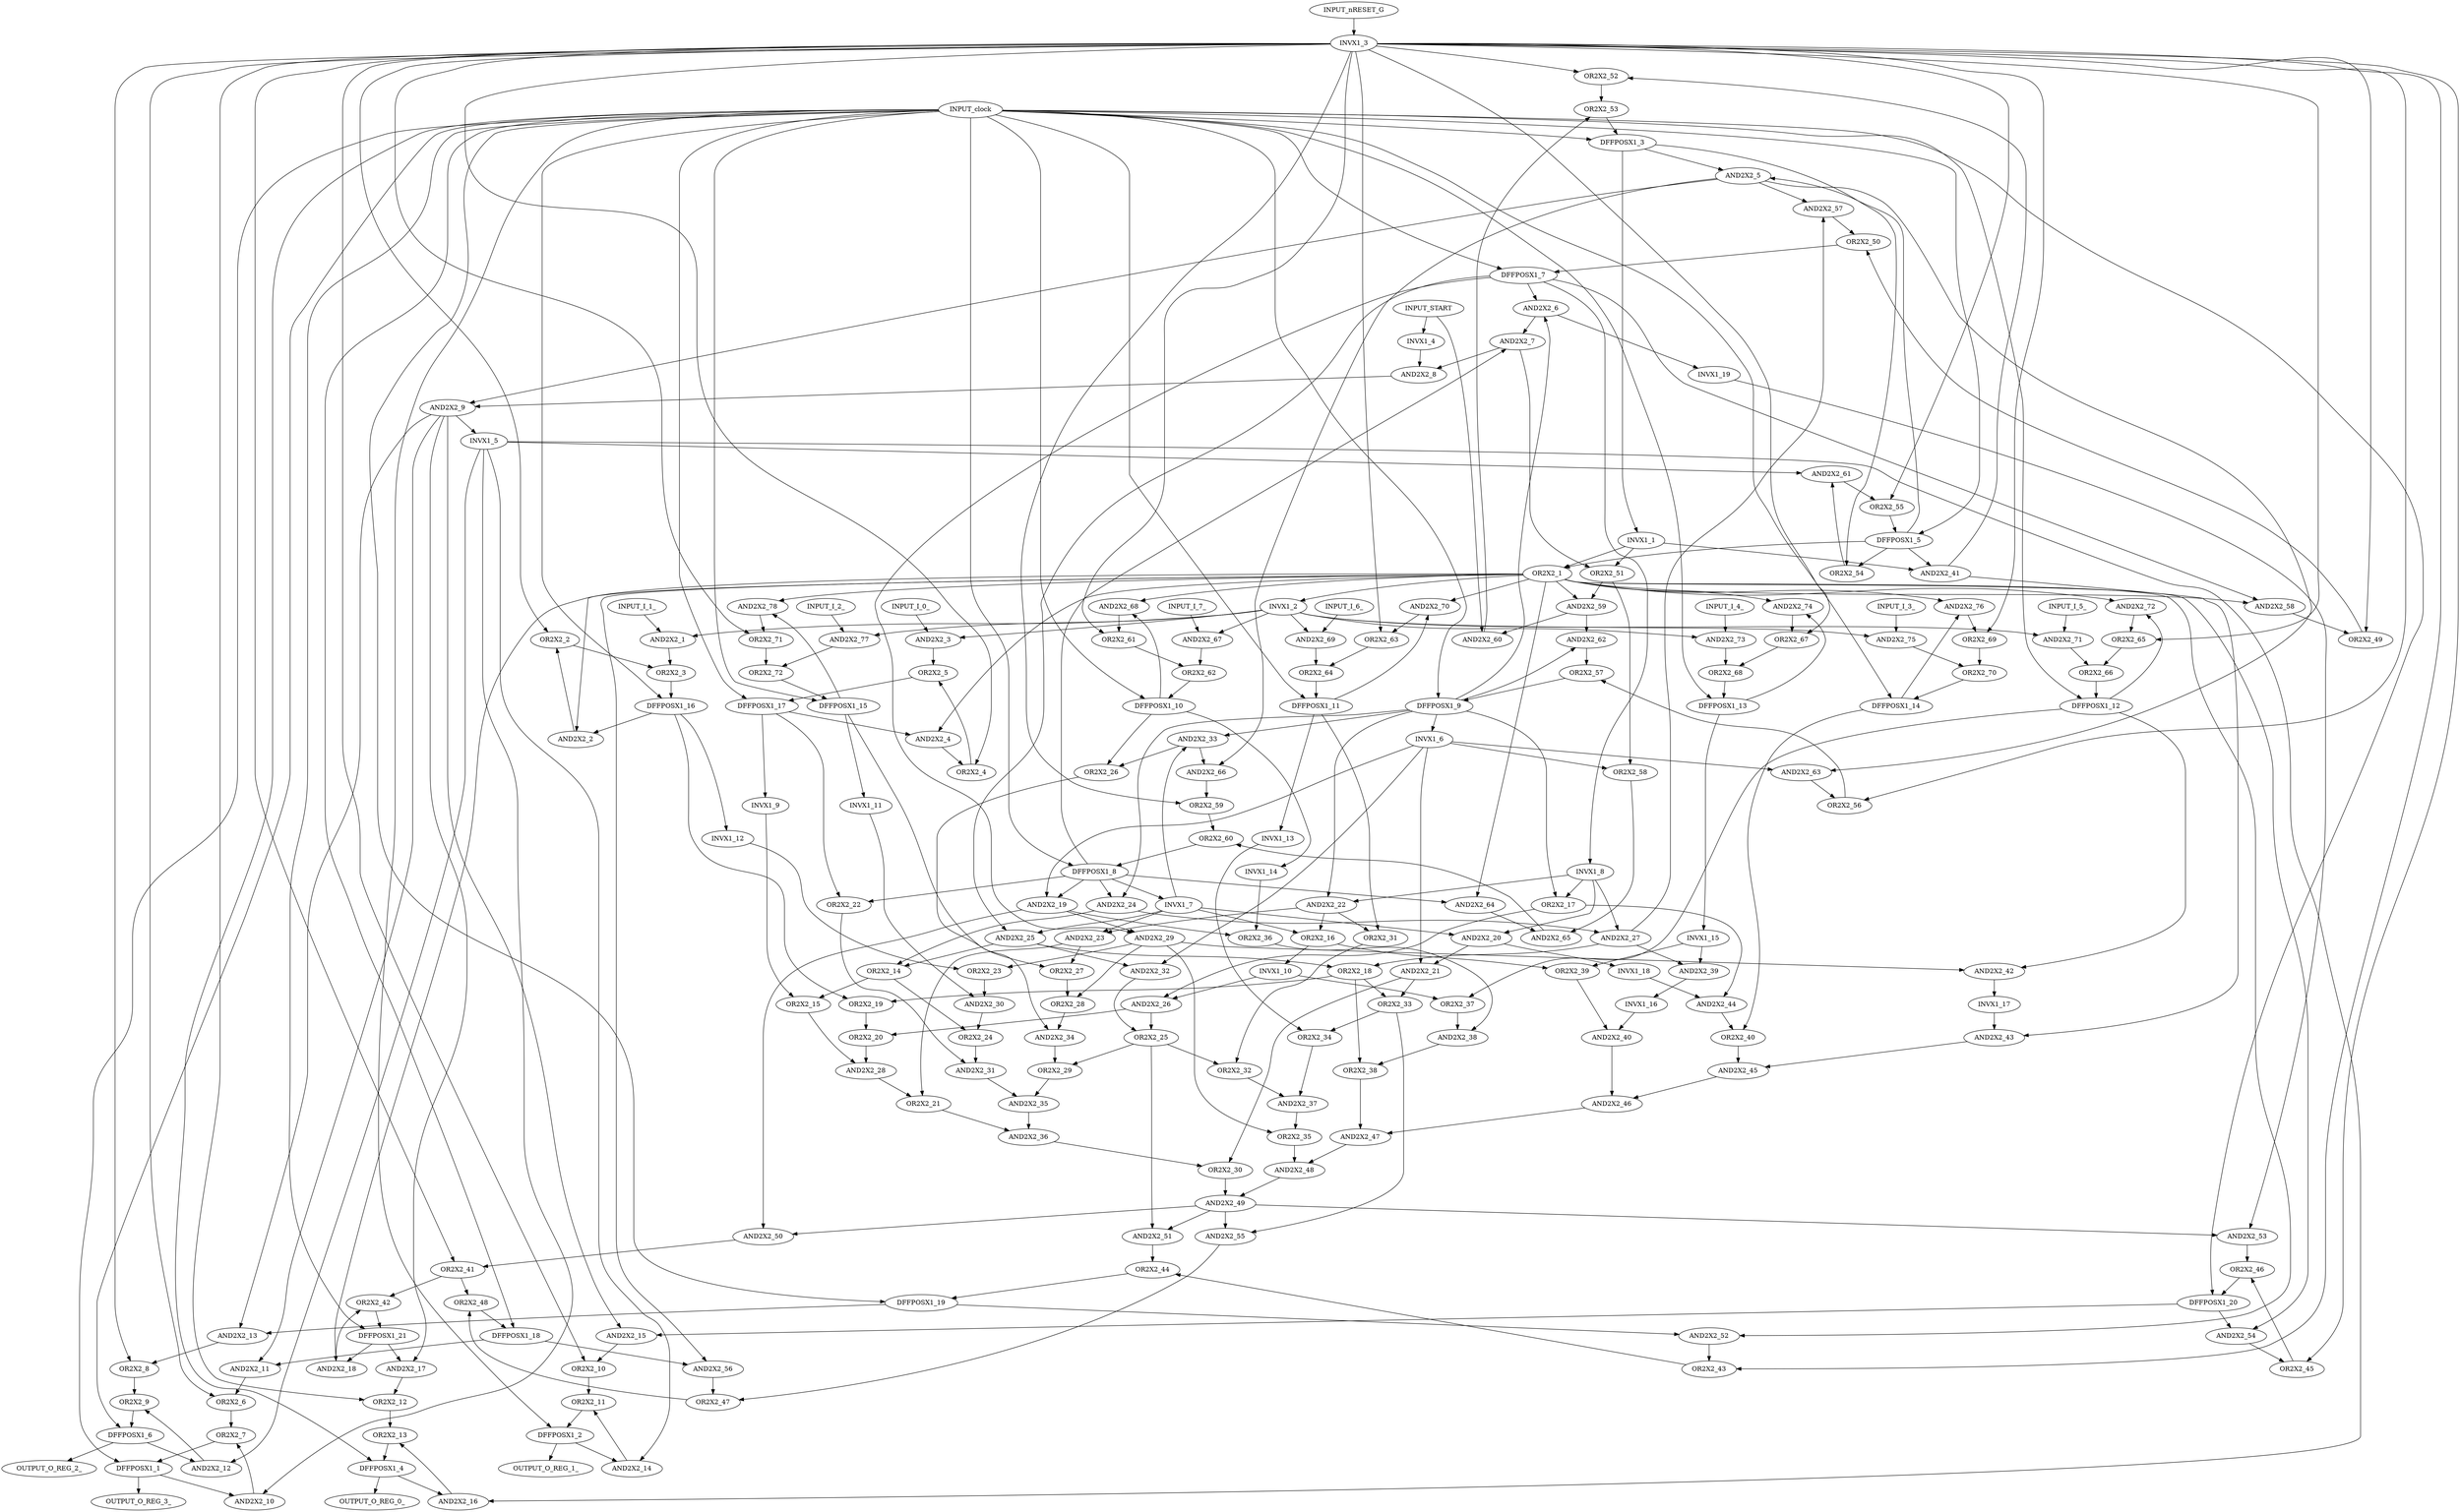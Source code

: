 strict digraph "" {
	INPUT_I_0_ -> AND2X2_3;
	INPUT_I_1_ -> AND2X2_1;
	INPUT_I_2_ -> AND2X2_77;
	INPUT_I_3_ -> AND2X2_75;
	INPUT_I_4_ -> AND2X2_73;
	INPUT_I_5_ -> AND2X2_71;
	INPUT_I_6_ -> AND2X2_69;
	INPUT_I_7_ -> AND2X2_67;
	INPUT_START -> AND2X2_60;
	INPUT_START -> INVX1_4;
	INPUT_clock -> DFFPOSX1_1;
	INPUT_clock -> DFFPOSX1_10;
	INPUT_clock -> DFFPOSX1_11;
	INPUT_clock -> DFFPOSX1_12;
	INPUT_clock -> DFFPOSX1_13;
	INPUT_clock -> DFFPOSX1_14;
	INPUT_clock -> DFFPOSX1_15;
	INPUT_clock -> DFFPOSX1_16;
	INPUT_clock -> DFFPOSX1_17;
	INPUT_clock -> DFFPOSX1_18;
	INPUT_clock -> DFFPOSX1_19;
	INPUT_clock -> DFFPOSX1_2;
	INPUT_clock -> DFFPOSX1_20;
	INPUT_clock -> DFFPOSX1_21;
	INPUT_clock -> DFFPOSX1_3;
	INPUT_clock -> DFFPOSX1_4;
	INPUT_clock -> DFFPOSX1_5;
	INPUT_clock -> DFFPOSX1_6;
	INPUT_clock -> DFFPOSX1_7;
	INPUT_clock -> DFFPOSX1_8;
	INPUT_clock -> DFFPOSX1_9;
	INPUT_nRESET_G -> INVX1_3;
	AND2X2_1 -> OR2X2_3;
	AND2X2_10 -> OR2X2_7;
	AND2X2_11 -> OR2X2_6;
	AND2X2_12 -> OR2X2_9;
	AND2X2_13 -> OR2X2_8;
	AND2X2_14 -> OR2X2_11;
	AND2X2_15 -> OR2X2_10;
	AND2X2_16 -> OR2X2_13;
	AND2X2_17 -> OR2X2_12;
	AND2X2_18 -> OR2X2_42;
	AND2X2_19 -> AND2X2_29;
	AND2X2_19 -> AND2X2_50;
	AND2X2_19 -> OR2X2_36;
	AND2X2_2 -> OR2X2_2;
	AND2X2_20 -> AND2X2_21;
	AND2X2_20 -> INVX1_18;
	AND2X2_21 -> OR2X2_30;
	AND2X2_21 -> OR2X2_33;
	AND2X2_22 -> AND2X2_23;
	AND2X2_22 -> OR2X2_16;
	AND2X2_22 -> OR2X2_31;
	AND2X2_23 -> OR2X2_21;
	AND2X2_23 -> OR2X2_27;
	AND2X2_24 -> AND2X2_27;
	AND2X2_24 -> OR2X2_14;
	AND2X2_25 -> AND2X2_32;
	AND2X2_25 -> OR2X2_14;
	AND2X2_25 -> OR2X2_18;
	AND2X2_26 -> OR2X2_20;
	AND2X2_26 -> OR2X2_25;
	AND2X2_27 -> AND2X2_39;
	AND2X2_27 -> AND2X2_57;
	AND2X2_27 -> OR2X2_18;
	AND2X2_28 -> OR2X2_21;
	AND2X2_29 -> AND2X2_42;
	AND2X2_29 -> OR2X2_23;
	AND2X2_29 -> OR2X2_28;
	AND2X2_29 -> OR2X2_35;
	AND2X2_3 -> OR2X2_5;
	AND2X2_30 -> OR2X2_24;
	AND2X2_31 -> AND2X2_35;
	AND2X2_32 -> OR2X2_25;
	AND2X2_33 -> AND2X2_66;
	AND2X2_33 -> OR2X2_26;
	AND2X2_34 -> OR2X2_29;
	AND2X2_35 -> AND2X2_36;
	AND2X2_36 -> OR2X2_30;
	AND2X2_37 -> OR2X2_35;
	AND2X2_38 -> OR2X2_38;
	AND2X2_39 -> INVX1_16;
	AND2X2_4 -> OR2X2_4;
	AND2X2_40 -> AND2X2_46;
	AND2X2_41 -> AND2X2_43;
	AND2X2_41 -> OR2X2_52;
	AND2X2_42 -> INVX1_17;
	AND2X2_43 -> AND2X2_45;
	AND2X2_44 -> OR2X2_40;
	AND2X2_45 -> AND2X2_46;
	AND2X2_46 -> AND2X2_47;
	AND2X2_47 -> AND2X2_48;
	AND2X2_48 -> AND2X2_49;
	AND2X2_49 -> AND2X2_50;
	AND2X2_49 -> AND2X2_51;
	AND2X2_49 -> AND2X2_53;
	AND2X2_49 -> AND2X2_55;
	AND2X2_5 -> AND2X2_57;
	AND2X2_5 -> AND2X2_63;
	AND2X2_5 -> AND2X2_66;
	AND2X2_5 -> AND2X2_9;
	AND2X2_50 -> OR2X2_41;
	AND2X2_51 -> OR2X2_44;
	AND2X2_52 -> OR2X2_43;
	AND2X2_53 -> OR2X2_46;
	AND2X2_54 -> OR2X2_45;
	AND2X2_55 -> OR2X2_47;
	AND2X2_56 -> OR2X2_47;
	AND2X2_57 -> OR2X2_50;
	AND2X2_58 -> OR2X2_49;
	AND2X2_59 -> AND2X2_60;
	AND2X2_59 -> AND2X2_62;
	AND2X2_6 -> AND2X2_7;
	AND2X2_6 -> INVX1_19;
	AND2X2_60 -> OR2X2_53;
	AND2X2_61 -> OR2X2_55;
	AND2X2_62 -> OR2X2_57;
	AND2X2_63 -> OR2X2_56;
	AND2X2_64 -> AND2X2_65;
	AND2X2_65 -> OR2X2_60;
	AND2X2_66 -> OR2X2_59;
	AND2X2_67 -> OR2X2_62;
	AND2X2_68 -> OR2X2_61;
	AND2X2_69 -> OR2X2_64;
	AND2X2_7 -> AND2X2_8;
	AND2X2_7 -> OR2X2_51;
	AND2X2_70 -> OR2X2_63;
	AND2X2_71 -> OR2X2_66;
	AND2X2_72 -> OR2X2_65;
	AND2X2_73 -> OR2X2_68;
	AND2X2_74 -> OR2X2_67;
	AND2X2_75 -> OR2X2_70;
	AND2X2_76 -> OR2X2_69;
	AND2X2_77 -> OR2X2_72;
	AND2X2_78 -> OR2X2_71;
	AND2X2_8 -> AND2X2_9;
	AND2X2_9 -> AND2X2_11;
	AND2X2_9 -> AND2X2_13;
	AND2X2_9 -> AND2X2_15;
	AND2X2_9 -> AND2X2_17;
	AND2X2_9 -> INVX1_5;
	DFFPOSX1_1 -> OUTPUT_O_REG_3_;
	DFFPOSX1_1 -> AND2X2_10;
	DFFPOSX1_10 -> AND2X2_68;
	DFFPOSX1_10 -> INVX1_14;
	DFFPOSX1_10 -> OR2X2_26;
	DFFPOSX1_11 -> AND2X2_70;
	DFFPOSX1_11 -> INVX1_13;
	DFFPOSX1_11 -> OR2X2_31;
	DFFPOSX1_12 -> AND2X2_42;
	DFFPOSX1_12 -> AND2X2_72;
	DFFPOSX1_12 -> OR2X2_37;
	DFFPOSX1_13 -> AND2X2_74;
	DFFPOSX1_13 -> INVX1_15;
	DFFPOSX1_14 -> AND2X2_76;
	DFFPOSX1_14 -> OR2X2_40;
	DFFPOSX1_15 -> AND2X2_78;
	DFFPOSX1_15 -> INVX1_11;
	DFFPOSX1_15 -> OR2X2_27;
	DFFPOSX1_16 -> AND2X2_2;
	DFFPOSX1_16 -> INVX1_12;
	DFFPOSX1_16 -> OR2X2_19;
	DFFPOSX1_17 -> AND2X2_4;
	DFFPOSX1_17 -> INVX1_9;
	DFFPOSX1_17 -> OR2X2_22;
	DFFPOSX1_18 -> AND2X2_11;
	DFFPOSX1_18 -> AND2X2_56;
	DFFPOSX1_19 -> AND2X2_13;
	DFFPOSX1_19 -> AND2X2_52;
	DFFPOSX1_2 -> OUTPUT_O_REG_1_;
	DFFPOSX1_2 -> AND2X2_14;
	DFFPOSX1_20 -> AND2X2_15;
	DFFPOSX1_20 -> AND2X2_54;
	DFFPOSX1_21 -> AND2X2_17;
	DFFPOSX1_21 -> AND2X2_18;
	DFFPOSX1_3 -> AND2X2_5;
	DFFPOSX1_3 -> INVX1_1;
	DFFPOSX1_3 -> OR2X2_54;
	DFFPOSX1_4 -> OUTPUT_O_REG_0_;
	DFFPOSX1_4 -> AND2X2_16;
	DFFPOSX1_5 -> AND2X2_41;
	DFFPOSX1_5 -> AND2X2_5;
	DFFPOSX1_5 -> OR2X2_1;
	DFFPOSX1_5 -> OR2X2_54;
	DFFPOSX1_6 -> OUTPUT_O_REG_2_;
	DFFPOSX1_6 -> AND2X2_12;
	DFFPOSX1_7 -> AND2X2_25;
	DFFPOSX1_7 -> AND2X2_29;
	DFFPOSX1_7 -> AND2X2_58;
	DFFPOSX1_7 -> AND2X2_6;
	DFFPOSX1_7 -> INVX1_8;
	DFFPOSX1_8 -> AND2X2_19;
	DFFPOSX1_8 -> AND2X2_24;
	DFFPOSX1_8 -> AND2X2_64;
	DFFPOSX1_8 -> AND2X2_7;
	DFFPOSX1_8 -> INVX1_7;
	DFFPOSX1_8 -> OR2X2_22;
	DFFPOSX1_9 -> AND2X2_22;
	DFFPOSX1_9 -> AND2X2_24;
	DFFPOSX1_9 -> AND2X2_33;
	DFFPOSX1_9 -> AND2X2_6;
	DFFPOSX1_9 -> AND2X2_62;
	DFFPOSX1_9 -> INVX1_6;
	DFFPOSX1_9 -> OR2X2_17;
	INVX1_1 -> AND2X2_41;
	INVX1_1 -> OR2X2_1;
	INVX1_1 -> OR2X2_51;
	INVX1_10 -> AND2X2_26;
	INVX1_10 -> OR2X2_37;
	INVX1_11 -> AND2X2_30;
	INVX1_12 -> OR2X2_23;
	INVX1_13 -> OR2X2_34;
	INVX1_14 -> OR2X2_36;
	INVX1_15 -> AND2X2_39;
	INVX1_15 -> OR2X2_39;
	INVX1_16 -> AND2X2_40;
	INVX1_17 -> AND2X2_43;
	INVX1_18 -> AND2X2_44;
	INVX1_19 -> AND2X2_53;
	INVX1_2 -> AND2X2_1;
	INVX1_2 -> AND2X2_3;
	INVX1_2 -> AND2X2_67;
	INVX1_2 -> AND2X2_69;
	INVX1_2 -> AND2X2_71;
	INVX1_2 -> AND2X2_73;
	INVX1_2 -> AND2X2_75;
	INVX1_2 -> AND2X2_77;
	INVX1_3 -> OR2X2_10;
	INVX1_3 -> OR2X2_12;
	INVX1_3 -> OR2X2_2;
	INVX1_3 -> OR2X2_4;
	INVX1_3 -> OR2X2_41;
	INVX1_3 -> OR2X2_43;
	INVX1_3 -> OR2X2_45;
	INVX1_3 -> OR2X2_49;
	INVX1_3 -> OR2X2_52;
	INVX1_3 -> OR2X2_55;
	INVX1_3 -> OR2X2_56;
	INVX1_3 -> OR2X2_59;
	INVX1_3 -> OR2X2_6;
	INVX1_3 -> OR2X2_61;
	INVX1_3 -> OR2X2_63;
	INVX1_3 -> OR2X2_65;
	INVX1_3 -> OR2X2_67;
	INVX1_3 -> OR2X2_69;
	INVX1_3 -> OR2X2_71;
	INVX1_3 -> OR2X2_8;
	INVX1_4 -> AND2X2_8;
	INVX1_5 -> AND2X2_10;
	INVX1_5 -> AND2X2_12;
	INVX1_5 -> AND2X2_14;
	INVX1_5 -> AND2X2_16;
	INVX1_5 -> AND2X2_61;
	INVX1_6 -> AND2X2_19;
	INVX1_6 -> AND2X2_21;
	INVX1_6 -> AND2X2_32;
	INVX1_6 -> AND2X2_63;
	INVX1_6 -> OR2X2_58;
	INVX1_7 -> AND2X2_20;
	INVX1_7 -> AND2X2_23;
	INVX1_7 -> AND2X2_25;
	INVX1_7 -> AND2X2_33;
	INVX1_7 -> OR2X2_16;
	INVX1_8 -> AND2X2_20;
	INVX1_8 -> AND2X2_22;
	INVX1_8 -> AND2X2_27;
	INVX1_8 -> OR2X2_17;
	INVX1_9 -> OR2X2_15;
	OR2X2_1 -> AND2X2_18;
	OR2X2_1 -> AND2X2_2;
	OR2X2_1 -> AND2X2_4;
	OR2X2_1 -> AND2X2_52;
	OR2X2_1 -> AND2X2_54;
	OR2X2_1 -> AND2X2_56;
	OR2X2_1 -> AND2X2_58;
	OR2X2_1 -> AND2X2_59;
	OR2X2_1 -> AND2X2_64;
	OR2X2_1 -> AND2X2_68;
	OR2X2_1 -> AND2X2_70;
	OR2X2_1 -> AND2X2_72;
	OR2X2_1 -> AND2X2_74;
	OR2X2_1 -> AND2X2_76;
	OR2X2_1 -> AND2X2_78;
	OR2X2_1 -> INVX1_2;
	OR2X2_10 -> OR2X2_11;
	OR2X2_11 -> DFFPOSX1_2;
	OR2X2_12 -> OR2X2_13;
	OR2X2_13 -> DFFPOSX1_4;
	OR2X2_14 -> OR2X2_15;
	OR2X2_14 -> OR2X2_24;
	OR2X2_15 -> AND2X2_28;
	OR2X2_16 -> INVX1_10;
	OR2X2_16 -> OR2X2_39;
	OR2X2_17 -> AND2X2_26;
	OR2X2_17 -> AND2X2_44;
	OR2X2_18 -> OR2X2_19;
	OR2X2_18 -> OR2X2_33;
	OR2X2_18 -> OR2X2_38;
	OR2X2_19 -> OR2X2_20;
	OR2X2_2 -> OR2X2_3;
	OR2X2_20 -> AND2X2_28;
	OR2X2_21 -> AND2X2_36;
	OR2X2_22 -> AND2X2_31;
	OR2X2_23 -> AND2X2_30;
	OR2X2_24 -> AND2X2_31;
	OR2X2_25 -> AND2X2_51;
	OR2X2_25 -> OR2X2_29;
	OR2X2_25 -> OR2X2_32;
	OR2X2_26 -> AND2X2_34;
	OR2X2_27 -> OR2X2_28;
	OR2X2_28 -> AND2X2_34;
	OR2X2_29 -> AND2X2_35;
	OR2X2_3 -> DFFPOSX1_16;
	OR2X2_30 -> AND2X2_49;
	OR2X2_31 -> OR2X2_32;
	OR2X2_32 -> AND2X2_37;
	OR2X2_33 -> AND2X2_55;
	OR2X2_33 -> OR2X2_34;
	OR2X2_34 -> AND2X2_37;
	OR2X2_35 -> AND2X2_48;
	OR2X2_36 -> AND2X2_38;
	OR2X2_37 -> AND2X2_38;
	OR2X2_38 -> AND2X2_47;
	OR2X2_39 -> AND2X2_40;
	OR2X2_4 -> OR2X2_5;
	OR2X2_40 -> AND2X2_45;
	OR2X2_41 -> OR2X2_42;
	OR2X2_41 -> OR2X2_48;
	OR2X2_42 -> DFFPOSX1_21;
	OR2X2_43 -> OR2X2_44;
	OR2X2_44 -> DFFPOSX1_19;
	OR2X2_45 -> OR2X2_46;
	OR2X2_46 -> DFFPOSX1_20;
	OR2X2_47 -> OR2X2_48;
	OR2X2_48 -> DFFPOSX1_18;
	OR2X2_49 -> OR2X2_50;
	OR2X2_5 -> DFFPOSX1_17;
	OR2X2_50 -> DFFPOSX1_7;
	OR2X2_51 -> AND2X2_59;
	OR2X2_51 -> OR2X2_58;
	OR2X2_52 -> OR2X2_53;
	OR2X2_53 -> DFFPOSX1_3;
	OR2X2_54 -> AND2X2_61;
	OR2X2_55 -> DFFPOSX1_5;
	OR2X2_56 -> OR2X2_57;
	OR2X2_57 -> DFFPOSX1_9;
	OR2X2_58 -> AND2X2_65;
	OR2X2_59 -> OR2X2_60;
	OR2X2_6 -> OR2X2_7;
	OR2X2_60 -> DFFPOSX1_8;
	OR2X2_61 -> OR2X2_62;
	OR2X2_62 -> DFFPOSX1_10;
	OR2X2_63 -> OR2X2_64;
	OR2X2_64 -> DFFPOSX1_11;
	OR2X2_65 -> OR2X2_66;
	OR2X2_66 -> DFFPOSX1_12;
	OR2X2_67 -> OR2X2_68;
	OR2X2_68 -> DFFPOSX1_13;
	OR2X2_69 -> OR2X2_70;
	OR2X2_7 -> DFFPOSX1_1;
	OR2X2_70 -> DFFPOSX1_14;
	OR2X2_71 -> OR2X2_72;
	OR2X2_72 -> DFFPOSX1_15;
	OR2X2_8 -> OR2X2_9;
	OR2X2_9 -> DFFPOSX1_6;
}
